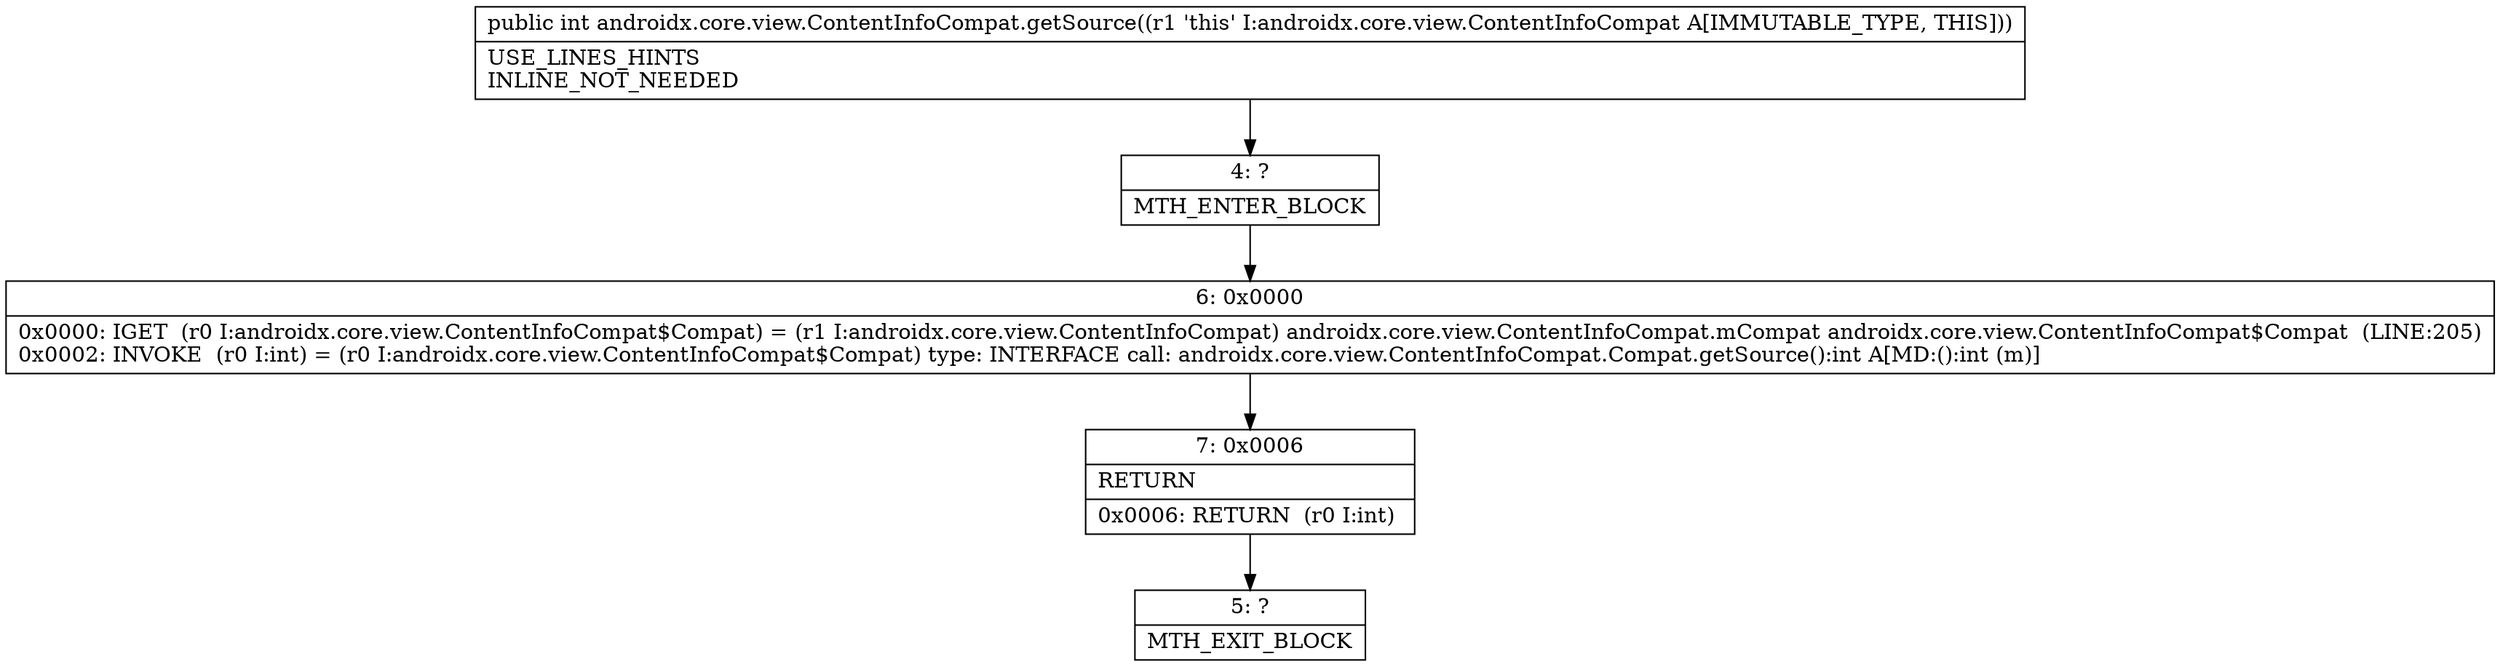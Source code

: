 digraph "CFG forandroidx.core.view.ContentInfoCompat.getSource()I" {
Node_4 [shape=record,label="{4\:\ ?|MTH_ENTER_BLOCK\l}"];
Node_6 [shape=record,label="{6\:\ 0x0000|0x0000: IGET  (r0 I:androidx.core.view.ContentInfoCompat$Compat) = (r1 I:androidx.core.view.ContentInfoCompat) androidx.core.view.ContentInfoCompat.mCompat androidx.core.view.ContentInfoCompat$Compat  (LINE:205)\l0x0002: INVOKE  (r0 I:int) = (r0 I:androidx.core.view.ContentInfoCompat$Compat) type: INTERFACE call: androidx.core.view.ContentInfoCompat.Compat.getSource():int A[MD:():int (m)]\l}"];
Node_7 [shape=record,label="{7\:\ 0x0006|RETURN\l|0x0006: RETURN  (r0 I:int) \l}"];
Node_5 [shape=record,label="{5\:\ ?|MTH_EXIT_BLOCK\l}"];
MethodNode[shape=record,label="{public int androidx.core.view.ContentInfoCompat.getSource((r1 'this' I:androidx.core.view.ContentInfoCompat A[IMMUTABLE_TYPE, THIS]))  | USE_LINES_HINTS\lINLINE_NOT_NEEDED\l}"];
MethodNode -> Node_4;Node_4 -> Node_6;
Node_6 -> Node_7;
Node_7 -> Node_5;
}


